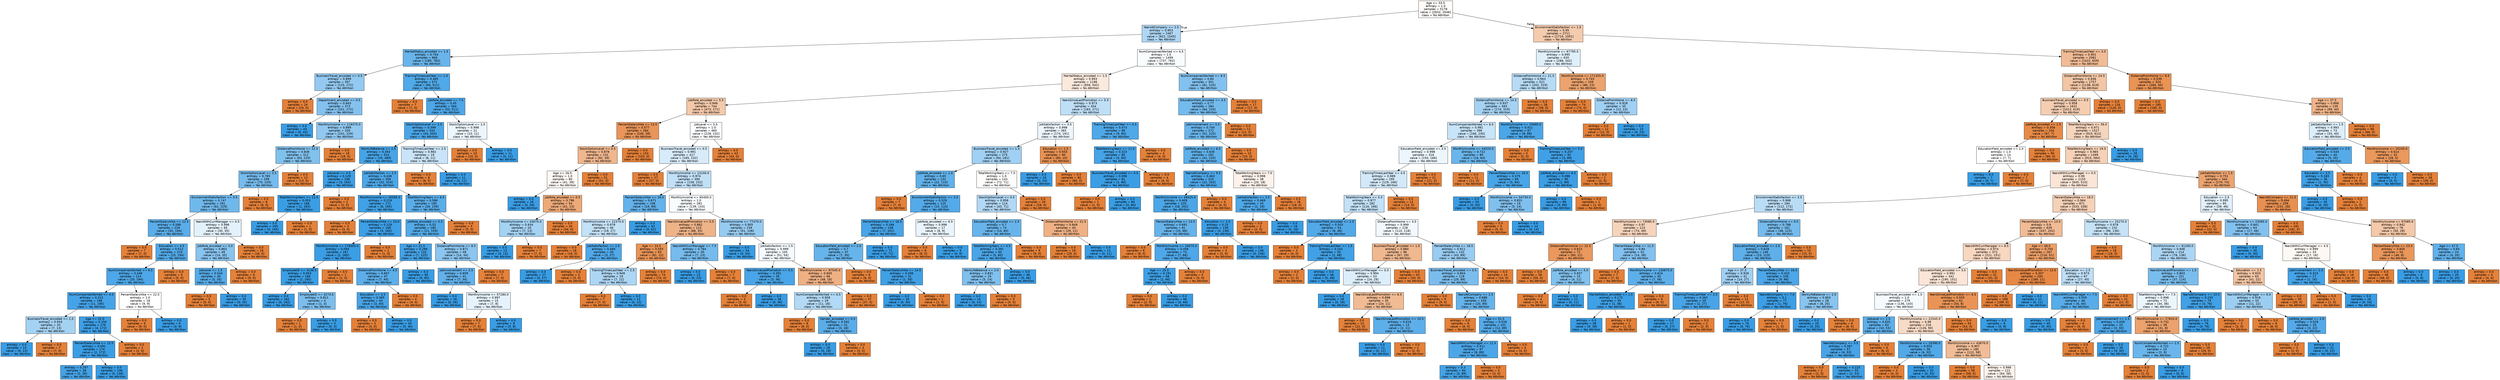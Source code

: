 digraph Tree {
node [shape=box, style="filled", color="black", fontname="helvetica"] ;
edge [fontname="helvetica"] ;
0 [label="Age <= 33.5\nentropy = 1.0\nsamples = 5178\nvalue = [2632, 2546]\nclass = No Attrition", fillcolor="#fefbf9"] ;
1 [label="YearsAtCompany <= 2.5\nentropy = 0.953\nsamples = 2467\nvalue = [922, 1545]\nclass = Yes Attrition", fillcolor="#afd7f5"] ;
0 -> 1 [labeldistance=2.5, labelangle=45, headlabel="True"] ;
2 [label="MaritalStatus_encoded <= 1.5\nentropy = 0.704\nsamples = 968\nvalue = [185, 783]\nclass = Yes Attrition", fillcolor="#68b4eb"] ;
1 -> 2 ;
3 [label="BusinessTravel_encoded <= 0.5\nentropy = 0.899\nsamples = 397\nvalue = [125, 272]\nclass = Yes Attrition", fillcolor="#94caf1"] ;
2 -> 3 ;
4 [label="entropy = 0.0\nsamples = 24\nvalue = [24, 0]\nclass = No Attrition", fillcolor="#e58139"] ;
3 -> 4 ;
5 [label="Department_encoded <= 0.5\nentropy = 0.843\nsamples = 373\nvalue = [101, 272]\nclass = Yes Attrition", fillcolor="#83c1ef"] ;
3 -> 5 ;
6 [label="entropy = 0.0\nsamples = 43\nvalue = [0, 43]\nclass = Yes Attrition", fillcolor="#399de5"] ;
5 -> 6 ;
7 [label="MonthlyIncome <= 119375.0\nentropy = 0.889\nsamples = 330\nvalue = [101, 229]\nclass = Yes Attrition", fillcolor="#90c8f0"] ;
5 -> 7 ;
8 [label="DistanceFromHome <= 22.5\nentropy = 0.836\nsamples = 312\nvalue = [83, 229]\nclass = Yes Attrition", fillcolor="#81c1ee"] ;
7 -> 8 ;
9 [label="StockOptionLevel <= 2.5\nentropy = 0.785\nsamples = 299\nvalue = [70, 229]\nclass = Yes Attrition", fillcolor="#76bbed"] ;
8 -> 9 ;
10 [label="EnvironmentSatisfaction <= 3.5\nentropy = 0.747\nsamples = 291\nvalue = [62, 229]\nclass = Yes Attrition", fillcolor="#6fb8ec"] ;
9 -> 10 ;
11 [label="PercentSalaryHike <= 12.5\nentropy = 0.588\nsamples = 226\nvalue = [32, 194]\nclass = Yes Attrition", fillcolor="#5aade9"] ;
10 -> 11 ;
12 [label="entropy = 0.0\nsamples = 7\nvalue = [7, 0]\nclass = No Attrition", fillcolor="#e58139"] ;
11 -> 12 ;
13 [label="Education <= 4.5\nentropy = 0.512\nsamples = 219\nvalue = [25, 194]\nclass = Yes Attrition", fillcolor="#53aae8"] ;
11 -> 13 ;
14 [label="NumCompaniesWorked <= 6.5\nentropy = 0.448\nsamples = 214\nvalue = [20, 194]\nclass = Yes Attrition", fillcolor="#4da7e8"] ;
13 -> 14 ;
15 [label="NumCompaniesWorked <= 0.5\nentropy = 0.312\nsamples = 196\nvalue = [11, 185]\nclass = Yes Attrition", fillcolor="#45a3e7"] ;
14 -> 15 ;
16 [label="BusinessTravel_encoded <= 1.5\nentropy = 0.934\nsamples = 20\nvalue = [7, 13]\nclass = Yes Attrition", fillcolor="#a4d2f3"] ;
15 -> 16 ;
17 [label="entropy = 0.0\nsamples = 13\nvalue = [0, 13]\nclass = Yes Attrition", fillcolor="#399de5"] ;
16 -> 17 ;
18 [label="entropy = 0.0\nsamples = 7\nvalue = [7, 0]\nclass = No Attrition", fillcolor="#e58139"] ;
16 -> 18 ;
19 [label="Age <= 32.0\nentropy = 0.156\nsamples = 176\nvalue = [4, 172]\nclass = Yes Attrition", fillcolor="#3e9fe6"] ;
15 -> 19 ;
20 [label="PercentSalaryHike <= 13.5\nentropy = 0.091\nsamples = 174\nvalue = [2, 172]\nclass = Yes Attrition", fillcolor="#3b9ee5"] ;
19 -> 20 ;
21 [label="entropy = 0.297\nsamples = 38\nvalue = [2, 36]\nclass = Yes Attrition", fillcolor="#44a2e6"] ;
20 -> 21 ;
22 [label="entropy = 0.0\nsamples = 136\nvalue = [0, 136]\nclass = Yes Attrition", fillcolor="#399de5"] ;
20 -> 22 ;
23 [label="entropy = 0.0\nsamples = 2\nvalue = [2, 0]\nclass = No Attrition", fillcolor="#e58139"] ;
19 -> 23 ;
24 [label="PercentSalaryHike <= 22.5\nentropy = 1.0\nsamples = 18\nvalue = [9, 9]\nclass = No Attrition", fillcolor="#ffffff"] ;
14 -> 24 ;
25 [label="entropy = 0.0\nsamples = 9\nvalue = [9, 0]\nclass = No Attrition", fillcolor="#e58139"] ;
24 -> 25 ;
26 [label="entropy = 0.0\nsamples = 9\nvalue = [0, 9]\nclass = Yes Attrition", fillcolor="#399de5"] ;
24 -> 26 ;
27 [label="entropy = 0.0\nsamples = 5\nvalue = [5, 0]\nclass = No Attrition", fillcolor="#e58139"] ;
13 -> 27 ;
28 [label="YearsWithCurrManager <= 0.5\nentropy = 0.996\nsamples = 65\nvalue = [30, 35]\nclass = Yes Attrition", fillcolor="#e3f1fb"] ;
10 -> 28 ;
29 [label="JobRole_encoded <= 5.0\nentropy = 0.863\nsamples = 49\nvalue = [14, 35]\nclass = Yes Attrition", fillcolor="#88c4ef"] ;
28 -> 29 ;
30 [label="JobLevel <= 1.5\nentropy = 0.544\nsamples = 40\nvalue = [5, 35]\nclass = Yes Attrition", fillcolor="#55abe9"] ;
29 -> 30 ;
31 [label="entropy = 0.0\nsamples = 5\nvalue = [5, 0]\nclass = No Attrition", fillcolor="#e58139"] ;
30 -> 31 ;
32 [label="entropy = 0.0\nsamples = 35\nvalue = [0, 35]\nclass = Yes Attrition", fillcolor="#399de5"] ;
30 -> 32 ;
33 [label="entropy = 0.0\nsamples = 9\nvalue = [9, 0]\nclass = No Attrition", fillcolor="#e58139"] ;
29 -> 33 ;
34 [label="entropy = 0.0\nsamples = 16\nvalue = [16, 0]\nclass = No Attrition", fillcolor="#e58139"] ;
28 -> 34 ;
35 [label="entropy = 0.0\nsamples = 8\nvalue = [8, 0]\nclass = No Attrition", fillcolor="#e58139"] ;
9 -> 35 ;
36 [label="entropy = 0.0\nsamples = 13\nvalue = [13, 0]\nclass = No Attrition", fillcolor="#e58139"] ;
8 -> 36 ;
37 [label="entropy = 0.0\nsamples = 18\nvalue = [18, 0]\nclass = No Attrition", fillcolor="#e58139"] ;
7 -> 37 ;
38 [label="TrainingTimesLastYear <= 1.0\nentropy = 0.485\nsamples = 571\nvalue = [60, 511]\nclass = Yes Attrition", fillcolor="#50a9e8"] ;
2 -> 38 ;
39 [label="entropy = 0.0\nsamples = 7\nvalue = [7, 0]\nclass = No Attrition", fillcolor="#e58139"] ;
38 -> 39 ;
40 [label="JobRole_encoded <= 7.5\nentropy = 0.45\nsamples = 564\nvalue = [53, 511]\nclass = Yes Attrition", fillcolor="#4ea7e8"] ;
38 -> 40 ;
41 [label="StockOptionLevel <= 2.5\nentropy = 0.399\nsamples = 543\nvalue = [43, 500]\nclass = Yes Attrition", fillcolor="#4aa5e7"] ;
40 -> 41 ;
42 [label="WorkLifeBalance <= 2.5\nentropy = 0.354\nsamples = 524\nvalue = [35, 489]\nclass = Yes Attrition", fillcolor="#47a4e7"] ;
41 -> 42 ;
43 [label="JobLevel <= 4.5\nentropy = 0.129\nsamples = 168\nvalue = [3, 165]\nclass = Yes Attrition", fillcolor="#3d9fe5"] ;
42 -> 43 ;
44 [label="TotalWorkingYears <= 11.5\nentropy = 0.053\nsamples = 166\nvalue = [1, 165]\nclass = Yes Attrition", fillcolor="#3a9ee5"] ;
43 -> 44 ;
45 [label="entropy = 0.0\nsamples = 165\nvalue = [0, 165]\nclass = Yes Attrition", fillcolor="#399de5"] ;
44 -> 45 ;
46 [label="entropy = 0.0\nsamples = 1\nvalue = [1, 0]\nclass = No Attrition", fillcolor="#e58139"] ;
44 -> 46 ;
47 [label="entropy = 0.0\nsamples = 2\nvalue = [2, 0]\nclass = No Attrition", fillcolor="#e58139"] ;
43 -> 47 ;
48 [label="JobSatisfaction <= 2.5\nentropy = 0.436\nsamples = 356\nvalue = [32, 324]\nclass = Yes Attrition", fillcolor="#4da7e8"] ;
42 -> 48 ;
49 [label="MonthlyIncome <= 26585.0\nentropy = 0.219\nsamples = 171\nvalue = [6, 165]\nclass = Yes Attrition", fillcolor="#40a1e6"] ;
48 -> 49 ;
50 [label="entropy = 0.0\nsamples = 3\nvalue = [3, 0]\nclass = No Attrition", fillcolor="#e58139"] ;
49 -> 50 ;
51 [label="PercentSalaryHike <= 23.0\nentropy = 0.129\nsamples = 168\nvalue = [3, 165]\nclass = Yes Attrition", fillcolor="#3d9fe5"] ;
49 -> 51 ;
52 [label="MonthlyIncome <= 176305.0\nentropy = 0.094\nsamples = 167\nvalue = [2, 165]\nclass = Yes Attrition", fillcolor="#3b9ee5"] ;
51 -> 52 ;
53 [label="EmployeeID <= 4136.5\nentropy = 0.053\nsamples = 166\nvalue = [1, 165]\nclass = Yes Attrition", fillcolor="#3a9ee5"] ;
52 -> 53 ;
54 [label="entropy = 0.0\nsamples = 162\nvalue = [0, 162]\nclass = Yes Attrition", fillcolor="#399de5"] ;
53 -> 54 ;
55 [label="EmployeeID <= 4274.5\nentropy = 0.811\nsamples = 4\nvalue = [1, 3]\nclass = Yes Attrition", fillcolor="#7bbeee"] ;
53 -> 55 ;
56 [label="entropy = 0.0\nsamples = 1\nvalue = [1, 0]\nclass = No Attrition", fillcolor="#e58139"] ;
55 -> 56 ;
57 [label="entropy = 0.0\nsamples = 3\nvalue = [0, 3]\nclass = Yes Attrition", fillcolor="#399de5"] ;
55 -> 57 ;
58 [label="entropy = 0.0\nsamples = 1\nvalue = [1, 0]\nclass = No Attrition", fillcolor="#e58139"] ;
52 -> 58 ;
59 [label="entropy = 0.0\nsamples = 1\nvalue = [1, 0]\nclass = No Attrition", fillcolor="#e58139"] ;
51 -> 59 ;
60 [label="TotalWorkingYears <= 6.5\nentropy = 0.586\nsamples = 185\nvalue = [26, 159]\nclass = Yes Attrition", fillcolor="#59ade9"] ;
48 -> 60 ;
61 [label="JobRole_encoded <= 5.5\nentropy = 0.52\nsamples = 180\nvalue = [21, 159]\nclass = Yes Attrition", fillcolor="#53aae8"] ;
60 -> 61 ;
62 [label="Age <= 21.5\nentropy = 0.299\nsamples = 132\nvalue = [7, 125]\nclass = Yes Attrition", fillcolor="#44a2e6"] ;
61 -> 62 ;
63 [label="DistanceFromHome <= 4.5\nentropy = 0.607\nsamples = 47\nvalue = [7, 40]\nclass = Yes Attrition", fillcolor="#5caeea"] ;
62 -> 63 ;
64 [label="Education <= 3.5\nentropy = 0.365\nsamples = 43\nvalue = [3, 40]\nclass = Yes Attrition", fillcolor="#48a4e7"] ;
63 -> 64 ;
65 [label="entropy = 0.0\nsamples = 3\nvalue = [3, 0]\nclass = No Attrition", fillcolor="#e58139"] ;
64 -> 65 ;
66 [label="entropy = 0.0\nsamples = 40\nvalue = [0, 40]\nclass = Yes Attrition", fillcolor="#399de5"] ;
64 -> 66 ;
67 [label="entropy = 0.0\nsamples = 4\nvalue = [4, 0]\nclass = No Attrition", fillcolor="#e58139"] ;
63 -> 67 ;
68 [label="entropy = 0.0\nsamples = 85\nvalue = [0, 85]\nclass = Yes Attrition", fillcolor="#399de5"] ;
62 -> 68 ;
69 [label="DistanceFromHome <= 8.5\nentropy = 0.871\nsamples = 48\nvalue = [14, 34]\nclass = Yes Attrition", fillcolor="#8bc5f0"] ;
61 -> 69 ;
70 [label="JobInvolvement <= 2.5\nentropy = 0.659\nsamples = 41\nvalue = [7, 34]\nclass = Yes Attrition", fillcolor="#62b1ea"] ;
69 -> 70 ;
71 [label="entropy = 0.0\nsamples = 26\nvalue = [0, 26]\nclass = Yes Attrition", fillcolor="#399de5"] ;
70 -> 71 ;
72 [label="MonthlyIncome <= 57280.0\nentropy = 0.997\nsamples = 15\nvalue = [7, 8]\nclass = Yes Attrition", fillcolor="#e6f3fc"] ;
70 -> 72 ;
73 [label="entropy = 0.0\nsamples = 7\nvalue = [7, 0]\nclass = No Attrition", fillcolor="#e58139"] ;
72 -> 73 ;
74 [label="entropy = 0.0\nsamples = 8\nvalue = [0, 8]\nclass = Yes Attrition", fillcolor="#399de5"] ;
72 -> 74 ;
75 [label="entropy = 0.0\nsamples = 7\nvalue = [7, 0]\nclass = No Attrition", fillcolor="#e58139"] ;
69 -> 75 ;
76 [label="entropy = 0.0\nsamples = 5\nvalue = [5, 0]\nclass = No Attrition", fillcolor="#e58139"] ;
60 -> 76 ;
77 [label="TrainingTimesLastYear <= 2.5\nentropy = 0.982\nsamples = 19\nvalue = [8, 11]\nclass = Yes Attrition", fillcolor="#c9e4f8"] ;
41 -> 77 ;
78 [label="entropy = 0.0\nsamples = 8\nvalue = [8, 0]\nclass = No Attrition", fillcolor="#e58139"] ;
77 -> 78 ;
79 [label="entropy = 0.0\nsamples = 11\nvalue = [0, 11]\nclass = Yes Attrition", fillcolor="#399de5"] ;
77 -> 79 ;
80 [label="StockOptionLevel <= 2.5\nentropy = 0.998\nsamples = 21\nvalue = [10, 11]\nclass = Yes Attrition", fillcolor="#edf6fd"] ;
40 -> 80 ;
81 [label="entropy = 0.0\nsamples = 10\nvalue = [10, 0]\nclass = No Attrition", fillcolor="#e58139"] ;
80 -> 81 ;
82 [label="entropy = 0.0\nsamples = 11\nvalue = [0, 11]\nclass = Yes Attrition", fillcolor="#399de5"] ;
80 -> 82 ;
83 [label="NumCompaniesWorked <= 4.5\nentropy = 1.0\nsamples = 1499\nvalue = [737, 762]\nclass = Yes Attrition", fillcolor="#f9fcfe"] ;
1 -> 83 ;
84 [label="MaritalStatus_encoded <= 1.5\nentropy = 0.993\nsamples = 1198\nvalue = [656, 542]\nclass = No Attrition", fillcolor="#fae9dd"] ;
83 -> 84 ;
85 [label="JobRole_encoded <= 5.5\nentropy = 0.946\nsamples = 744\nvalue = [473, 271]\nclass = No Attrition", fillcolor="#f4c9aa"] ;
84 -> 85 ;
86 [label="PercentSalaryHike <= 13.5\nentropy = 0.577\nsamples = 284\nvalue = [245, 39]\nclass = No Attrition", fillcolor="#e99559"] ;
85 -> 86 ;
87 [label="StockOptionLevel <= 0.5\nentropy = 0.878\nsamples = 131\nvalue = [92, 39]\nclass = No Attrition", fillcolor="#f0b68d"] ;
86 -> 87 ;
88 [label="Age <= 26.5\nentropy = 1.0\nsamples = 80\nvalue = [41, 39]\nclass = No Attrition", fillcolor="#fef9f5"] ;
87 -> 88 ;
89 [label="entropy = 0.0\nsamples = 26\nvalue = [0, 26]\nclass = Yes Attrition", fillcolor="#399de5"] ;
88 -> 89 ;
90 [label="JobRole_encoded <= 0.5\nentropy = 0.796\nsamples = 54\nvalue = [41, 13]\nclass = No Attrition", fillcolor="#eda978"] ;
88 -> 90 ;
91 [label="MonthlyIncome <= 43675.0\nentropy = 0.934\nsamples = 20\nvalue = [7, 13]\nclass = Yes Attrition", fillcolor="#a4d2f3"] ;
90 -> 91 ;
92 [label="entropy = 0.0\nsamples = 13\nvalue = [0, 13]\nclass = Yes Attrition", fillcolor="#399de5"] ;
91 -> 92 ;
93 [label="entropy = 0.0\nsamples = 7\nvalue = [7, 0]\nclass = No Attrition", fillcolor="#e58139"] ;
91 -> 93 ;
94 [label="entropy = 0.0\nsamples = 34\nvalue = [34, 0]\nclass = No Attrition", fillcolor="#e58139"] ;
90 -> 94 ;
95 [label="entropy = 0.0\nsamples = 51\nvalue = [51, 0]\nclass = No Attrition", fillcolor="#e58139"] ;
87 -> 95 ;
96 [label="entropy = 0.0\nsamples = 153\nvalue = [153, 0]\nclass = No Attrition", fillcolor="#e58139"] ;
86 -> 96 ;
97 [label="JobLevel <= 3.5\nentropy = 1.0\nsamples = 460\nvalue = [228, 232]\nclass = Yes Attrition", fillcolor="#fcfdff"] ;
85 -> 97 ;
98 [label="BusinessTravel_encoded <= 0.5\nentropy = 0.991\nsamples = 417\nvalue = [185, 232]\nclass = Yes Attrition", fillcolor="#d7ebfa"] ;
97 -> 98 ;
99 [label="entropy = 0.0\nsamples = 27\nvalue = [27, 0]\nclass = No Attrition", fillcolor="#e58139"] ;
98 -> 99 ;
100 [label="MonthlyIncome <= 23100.0\nentropy = 0.974\nsamples = 390\nvalue = [158, 232]\nclass = Yes Attrition", fillcolor="#c0e0f7"] ;
98 -> 100 ;
101 [label="PercentSalaryHike <= 16.5\nentropy = 0.671\nsamples = 108\nvalue = [19, 89]\nclass = Yes Attrition", fillcolor="#63b2eb"] ;
100 -> 101 ;
102 [label="MonthlyIncome <= 22375.0\nentropy = 0.978\nsamples = 46\nvalue = [19, 27]\nclass = Yes Attrition", fillcolor="#c4e2f7"] ;
101 -> 102 ;
103 [label="entropy = 0.0\nsamples = 16\nvalue = [16, 0]\nclass = No Attrition", fillcolor="#e58139"] ;
102 -> 103 ;
104 [label="JobSatisfaction <= 2.5\nentropy = 0.469\nsamples = 30\nvalue = [3, 27]\nclass = Yes Attrition", fillcolor="#4fa8e8"] ;
102 -> 104 ;
105 [label="entropy = 0.0\nsamples = 27\nvalue = [0, 27]\nclass = Yes Attrition", fillcolor="#399de5"] ;
104 -> 105 ;
106 [label="entropy = 0.0\nsamples = 3\nvalue = [3, 0]\nclass = No Attrition", fillcolor="#e58139"] ;
104 -> 106 ;
107 [label="entropy = 0.0\nsamples = 62\nvalue = [0, 62]\nclass = Yes Attrition", fillcolor="#399de5"] ;
101 -> 107 ;
108 [label="MonthlyIncome <= 65400.0\nentropy = 1.0\nsamples = 282\nvalue = [139, 143]\nclass = Yes Attrition", fillcolor="#f9fcfe"] ;
100 -> 108 ;
109 [label="YearsSinceLastPromotion <= 5.5\nentropy = 0.862\nsamples = 123\nvalue = [88, 35]\nclass = No Attrition", fillcolor="#efb388"] ;
108 -> 109 ;
110 [label="Age <= 24.5\nentropy = 0.555\nsamples = 93\nvalue = [81, 12]\nclass = No Attrition", fillcolor="#e99456"] ;
109 -> 110 ;
111 [label="TrainingTimesLastYear <= 2.5\nentropy = 0.949\nsamples = 19\nvalue = [7, 12]\nclass = Yes Attrition", fillcolor="#acd6f4"] ;
110 -> 111 ;
112 [label="entropy = 0.0\nsamples = 7\nvalue = [7, 0]\nclass = No Attrition", fillcolor="#e58139"] ;
111 -> 112 ;
113 [label="entropy = 0.0\nsamples = 12\nvalue = [0, 12]\nclass = Yes Attrition", fillcolor="#399de5"] ;
111 -> 113 ;
114 [label="entropy = 0.0\nsamples = 74\nvalue = [74, 0]\nclass = No Attrition", fillcolor="#e58139"] ;
110 -> 114 ;
115 [label="YearsWithCurrManager <= 7.5\nentropy = 0.784\nsamples = 30\nvalue = [7, 23]\nclass = Yes Attrition", fillcolor="#75bbed"] ;
109 -> 115 ;
116 [label="entropy = 0.0\nsamples = 23\nvalue = [0, 23]\nclass = Yes Attrition", fillcolor="#399de5"] ;
115 -> 116 ;
117 [label="entropy = 0.0\nsamples = 7\nvalue = [7, 0]\nclass = No Attrition", fillcolor="#e58139"] ;
115 -> 117 ;
118 [label="MonthlyIncome <= 77470.0\nentropy = 0.905\nsamples = 159\nvalue = [51, 108]\nclass = Yes Attrition", fillcolor="#96cbf1"] ;
108 -> 118 ;
119 [label="entropy = 0.0\nsamples = 54\nvalue = [0, 54]\nclass = Yes Attrition", fillcolor="#399de5"] ;
118 -> 119 ;
120 [label="JobSatisfaction <= 1.5\nentropy = 0.999\nsamples = 105\nvalue = [51, 54]\nclass = Yes Attrition", fillcolor="#f4fafe"] ;
118 -> 120 ;
121 [label="YearsSinceLastPromotion <= 0.5\nentropy = 0.391\nsamples = 39\nvalue = [3, 36]\nclass = Yes Attrition", fillcolor="#49a5e7"] ;
120 -> 121 ;
122 [label="entropy = 0.0\nsamples = 3\nvalue = [3, 0]\nclass = No Attrition", fillcolor="#e58139"] ;
121 -> 122 ;
123 [label="entropy = 0.0\nsamples = 36\nvalue = [0, 36]\nclass = Yes Attrition", fillcolor="#399de5"] ;
121 -> 123 ;
124 [label="MonthlyIncome <= 97545.0\nentropy = 0.845\nsamples = 66\nvalue = [48, 18]\nclass = No Attrition", fillcolor="#efb083"] ;
120 -> 124 ;
125 [label="NumCompaniesWorked <= 0.5\nentropy = 0.958\nsamples = 29\nvalue = [11, 18]\nclass = Yes Attrition", fillcolor="#b2d9f5"] ;
124 -> 125 ;
126 [label="entropy = 0.0\nsamples = 8\nvalue = [8, 0]\nclass = No Attrition", fillcolor="#e58139"] ;
125 -> 126 ;
127 [label="Gender_encoded <= 0.5\nentropy = 0.592\nsamples = 21\nvalue = [3, 18]\nclass = Yes Attrition", fillcolor="#5aade9"] ;
125 -> 127 ;
128 [label="entropy = 0.0\nsamples = 18\nvalue = [0, 18]\nclass = Yes Attrition", fillcolor="#399de5"] ;
127 -> 128 ;
129 [label="entropy = 0.0\nsamples = 3\nvalue = [3, 0]\nclass = No Attrition", fillcolor="#e58139"] ;
127 -> 129 ;
130 [label="entropy = 0.0\nsamples = 37\nvalue = [37, 0]\nclass = No Attrition", fillcolor="#e58139"] ;
124 -> 130 ;
131 [label="entropy = 0.0\nsamples = 43\nvalue = [43, 0]\nclass = No Attrition", fillcolor="#e58139"] ;
97 -> 131 ;
132 [label="YearsSinceLastPromotion <= 5.5\nentropy = 0.973\nsamples = 454\nvalue = [183, 271]\nclass = Yes Attrition", fillcolor="#bfdff7"] ;
84 -> 132 ;
133 [label="JobSatisfaction <= 3.5\nentropy = 0.998\nsamples = 365\nvalue = [174, 191]\nclass = Yes Attrition", fillcolor="#edf6fd"] ;
132 -> 133 ;
134 [label="BusinessTravel_encoded <= 1.5\nentropy = 0.927\nsamples = 275\nvalue = [94, 181]\nclass = Yes Attrition", fillcolor="#a0d0f3"] ;
133 -> 134 ;
135 [label="JobRole_encoded <= 1.0\nentropy = 0.65\nsamples = 132\nvalue = [22, 110]\nclass = Yes Attrition", fillcolor="#61b1ea"] ;
134 -> 135 ;
136 [label="entropy = 0.0\nsamples = 7\nvalue = [7, 0]\nclass = No Attrition", fillcolor="#e58139"] ;
135 -> 136 ;
137 [label="EnvironmentSatisfaction <= 3.5\nentropy = 0.529\nsamples = 125\nvalue = [15, 110]\nclass = Yes Attrition", fillcolor="#54aae9"] ;
135 -> 137 ;
138 [label="PercentSalaryHike <= 16.5\nentropy = 0.346\nsamples = 108\nvalue = [7, 101]\nclass = Yes Attrition", fillcolor="#47a4e7"] ;
137 -> 138 ;
139 [label="EducationField_encoded <= 2.0\nentropy = 0.7\nsamples = 37\nvalue = [7, 30]\nclass = Yes Attrition", fillcolor="#67b4eb"] ;
138 -> 139 ;
140 [label="entropy = 0.0\nsamples = 6\nvalue = [6, 0]\nclass = No Attrition", fillcolor="#e58139"] ;
139 -> 140 ;
141 [label="PercentSalaryHike <= 14.5\nentropy = 0.206\nsamples = 31\nvalue = [1, 30]\nclass = Yes Attrition", fillcolor="#40a0e6"] ;
139 -> 141 ;
142 [label="entropy = 0.0\nsamples = 30\nvalue = [0, 30]\nclass = Yes Attrition", fillcolor="#399de5"] ;
141 -> 142 ;
143 [label="entropy = 0.0\nsamples = 1\nvalue = [1, 0]\nclass = No Attrition", fillcolor="#e58139"] ;
141 -> 143 ;
144 [label="entropy = 0.0\nsamples = 71\nvalue = [0, 71]\nclass = Yes Attrition", fillcolor="#399de5"] ;
138 -> 144 ;
145 [label="JobRole_encoded <= 6.5\nentropy = 0.998\nsamples = 17\nvalue = [8, 9]\nclass = Yes Attrition", fillcolor="#e9f4fc"] ;
137 -> 145 ;
146 [label="entropy = 0.0\nsamples = 8\nvalue = [8, 0]\nclass = No Attrition", fillcolor="#e58139"] ;
145 -> 146 ;
147 [label="entropy = 0.0\nsamples = 9\nvalue = [0, 9]\nclass = Yes Attrition", fillcolor="#399de5"] ;
145 -> 147 ;
148 [label="TotalWorkingYears <= 7.5\nentropy = 1.0\nsamples = 143\nvalue = [72, 71]\nclass = No Attrition", fillcolor="#fffdfc"] ;
134 -> 148 ;
149 [label="StockOptionLevel <= 0.5\nentropy = 0.956\nsamples = 114\nvalue = [43, 71]\nclass = Yes Attrition", fillcolor="#b1d8f5"] ;
148 -> 149 ;
150 [label="EducationField_encoded <= 2.5\nentropy = 0.7\nsamples = 74\nvalue = [14, 60]\nclass = Yes Attrition", fillcolor="#67b4eb"] ;
149 -> 150 ;
151 [label="TotalWorkingYears <= 4.5\nentropy = 0.391\nsamples = 65\nvalue = [5, 60]\nclass = Yes Attrition", fillcolor="#49a5e7"] ;
150 -> 151 ;
152 [label="WorkLifeBalance <= 2.0\nentropy = 0.831\nsamples = 19\nvalue = [5, 14]\nclass = Yes Attrition", fillcolor="#80c0ee"] ;
151 -> 152 ;
153 [label="entropy = 0.0\nsamples = 14\nvalue = [0, 14]\nclass = Yes Attrition", fillcolor="#399de5"] ;
152 -> 153 ;
154 [label="entropy = 0.0\nsamples = 5\nvalue = [5, 0]\nclass = No Attrition", fillcolor="#e58139"] ;
152 -> 154 ;
155 [label="entropy = 0.0\nsamples = 46\nvalue = [0, 46]\nclass = Yes Attrition", fillcolor="#399de5"] ;
151 -> 155 ;
156 [label="entropy = 0.0\nsamples = 9\nvalue = [9, 0]\nclass = No Attrition", fillcolor="#e58139"] ;
150 -> 156 ;
157 [label="DistanceFromHome <= 21.5\nentropy = 0.849\nsamples = 40\nvalue = [29, 11]\nclass = No Attrition", fillcolor="#efb184"] ;
149 -> 157 ;
158 [label="entropy = 0.0\nsamples = 29\nvalue = [29, 0]\nclass = No Attrition", fillcolor="#e58139"] ;
157 -> 158 ;
159 [label="entropy = 0.0\nsamples = 11\nvalue = [0, 11]\nclass = Yes Attrition", fillcolor="#399de5"] ;
157 -> 159 ;
160 [label="entropy = 0.0\nsamples = 29\nvalue = [29, 0]\nclass = No Attrition", fillcolor="#e58139"] ;
148 -> 160 ;
161 [label="Education <= 1.5\nentropy = 0.503\nsamples = 90\nvalue = [80, 10]\nclass = No Attrition", fillcolor="#e89152"] ;
133 -> 161 ;
162 [label="entropy = 0.0\nsamples = 10\nvalue = [0, 10]\nclass = Yes Attrition", fillcolor="#399de5"] ;
161 -> 162 ;
163 [label="entropy = 0.0\nsamples = 80\nvalue = [80, 0]\nclass = No Attrition", fillcolor="#e58139"] ;
161 -> 163 ;
164 [label="TrainingTimesLastYear <= 5.5\nentropy = 0.473\nsamples = 89\nvalue = [9, 80]\nclass = Yes Attrition", fillcolor="#4fa8e8"] ;
132 -> 164 ;
165 [label="TotalWorkingYears <= 11.0\nentropy = 0.323\nsamples = 85\nvalue = [5, 80]\nclass = Yes Attrition", fillcolor="#45a3e7"] ;
164 -> 165 ;
166 [label="BusinessTravel_encoded <= 0.5\nentropy = 0.096\nsamples = 81\nvalue = [1, 80]\nclass = Yes Attrition", fillcolor="#3b9ee5"] ;
165 -> 166 ;
167 [label="entropy = 0.0\nsamples = 1\nvalue = [1, 0]\nclass = No Attrition", fillcolor="#e58139"] ;
166 -> 167 ;
168 [label="entropy = 0.0\nsamples = 80\nvalue = [0, 80]\nclass = Yes Attrition", fillcolor="#399de5"] ;
166 -> 168 ;
169 [label="entropy = 0.0\nsamples = 4\nvalue = [4, 0]\nclass = No Attrition", fillcolor="#e58139"] ;
165 -> 169 ;
170 [label="entropy = 0.0\nsamples = 4\nvalue = [4, 0]\nclass = No Attrition", fillcolor="#e58139"] ;
164 -> 170 ;
171 [label="NumCompaniesWorked <= 8.5\nentropy = 0.84\nsamples = 301\nvalue = [81, 220]\nclass = Yes Attrition", fillcolor="#82c1ef"] ;
83 -> 171 ;
172 [label="EducationField_encoded <= 3.5\nentropy = 0.77\nsamples = 284\nvalue = [64, 220]\nclass = Yes Attrition", fillcolor="#73baed"] ;
171 -> 172 ;
173 [label="JobInvolvement <= 3.5\nentropy = 0.704\nsamples = 272\nvalue = [52, 220]\nclass = Yes Attrition", fillcolor="#68b4eb"] ;
172 -> 173 ;
174 [label="JobRole_encoded <= 6.5\nentropy = 0.635\nsamples = 262\nvalue = [42, 220]\nclass = Yes Attrition", fillcolor="#5fb0ea"] ;
173 -> 174 ;
175 [label="YearsAtCompany <= 9.5\nentropy = 0.463\nsamples = 224\nvalue = [22, 202]\nclass = Yes Attrition", fillcolor="#4fa8e8"] ;
174 -> 175 ;
176 [label="MonthlyIncome <= 39425.0\nentropy = 0.409\nsamples = 220\nvalue = [18, 202]\nclass = Yes Attrition", fillcolor="#4ba6e7"] ;
175 -> 176 ;
177 [label="PercentSalaryHike <= 13.5\nentropy = 0.691\nsamples = 81\nvalue = [15, 66]\nclass = Yes Attrition", fillcolor="#66b3eb"] ;
176 -> 177 ;
178 [label="entropy = 0.0\nsamples = 8\nvalue = [8, 0]\nclass = No Attrition", fillcolor="#e58139"] ;
177 -> 178 ;
179 [label="MonthlyIncome <= 34575.0\nentropy = 0.456\nsamples = 73\nvalue = [7, 66]\nclass = Yes Attrition", fillcolor="#4ea7e8"] ;
177 -> 179 ;
180 [label="Age <= 25.0\nentropy = 0.191\nsamples = 68\nvalue = [2, 66]\nclass = Yes Attrition", fillcolor="#3fa0e6"] ;
179 -> 180 ;
181 [label="entropy = 0.0\nsamples = 2\nvalue = [2, 0]\nclass = No Attrition", fillcolor="#e58139"] ;
180 -> 181 ;
182 [label="entropy = 0.0\nsamples = 66\nvalue = [0, 66]\nclass = Yes Attrition", fillcolor="#399de5"] ;
180 -> 182 ;
183 [label="entropy = 0.0\nsamples = 5\nvalue = [5, 0]\nclass = No Attrition", fillcolor="#e58139"] ;
179 -> 183 ;
184 [label="Education <= 2.0\nentropy = 0.15\nsamples = 139\nvalue = [3, 136]\nclass = Yes Attrition", fillcolor="#3d9fe6"] ;
176 -> 184 ;
185 [label="entropy = 0.0\nsamples = 3\nvalue = [3, 0]\nclass = No Attrition", fillcolor="#e58139"] ;
184 -> 185 ;
186 [label="entropy = 0.0\nsamples = 136\nvalue = [0, 136]\nclass = Yes Attrition", fillcolor="#399de5"] ;
184 -> 186 ;
187 [label="entropy = 0.0\nsamples = 4\nvalue = [4, 0]\nclass = No Attrition", fillcolor="#e58139"] ;
175 -> 187 ;
188 [label="TotalWorkingYears <= 7.0\nentropy = 0.998\nsamples = 38\nvalue = [20, 18]\nclass = No Attrition", fillcolor="#fcf2eb"] ;
174 -> 188 ;
189 [label="JobSatisfaction <= 3.5\nentropy = 0.469\nsamples = 20\nvalue = [2, 18]\nclass = Yes Attrition", fillcolor="#4fa8e8"] ;
188 -> 189 ;
190 [label="entropy = 0.0\nsamples = 2\nvalue = [2, 0]\nclass = No Attrition", fillcolor="#e58139"] ;
189 -> 190 ;
191 [label="entropy = 0.0\nsamples = 18\nvalue = [0, 18]\nclass = Yes Attrition", fillcolor="#399de5"] ;
189 -> 191 ;
192 [label="entropy = 0.0\nsamples = 18\nvalue = [18, 0]\nclass = No Attrition", fillcolor="#e58139"] ;
188 -> 192 ;
193 [label="entropy = 0.0\nsamples = 10\nvalue = [10, 0]\nclass = No Attrition", fillcolor="#e58139"] ;
173 -> 193 ;
194 [label="entropy = 0.0\nsamples = 12\nvalue = [12, 0]\nclass = No Attrition", fillcolor="#e58139"] ;
172 -> 194 ;
195 [label="entropy = 0.0\nsamples = 17\nvalue = [17, 0]\nclass = No Attrition", fillcolor="#e58139"] ;
171 -> 195 ;
196 [label="EnvironmentSatisfaction <= 1.5\nentropy = 0.95\nsamples = 2711\nvalue = [1710, 1001]\nclass = No Attrition", fillcolor="#f4cbad"] ;
0 -> 196 [labeldistance=2.5, labelangle=-45, headlabel="False"] ;
197 [label="MonthlyIncome <= 67795.0\nentropy = 0.995\nsamples = 630\nvalue = [288, 342]\nclass = Yes Attrition", fillcolor="#e0f0fb"] ;
196 -> 197 ;
198 [label="DistanceFromHome <= 21.5\nentropy = 0.963\nsamples = 521\nvalue = [202, 319]\nclass = Yes Attrition", fillcolor="#b6dbf5"] ;
197 -> 198 ;
199 [label="DistanceFromHome <= 14.5\nentropy = 0.937\nsamples = 493\nvalue = [174, 319]\nclass = Yes Attrition", fillcolor="#a5d2f3"] ;
198 -> 199 ;
200 [label="NumCompaniesWorked <= 6.5\nentropy = 0.981\nsamples = 396\nvalue = [166, 230]\nclass = Yes Attrition", fillcolor="#c8e4f8"] ;
199 -> 200 ;
201 [label="EducationField_encoded <= 3.5\nentropy = 0.998\nsamples = 316\nvalue = [150, 166]\nclass = Yes Attrition", fillcolor="#ecf6fc"] ;
200 -> 201 ;
202 [label="TrainingTimesLastYear <= 4.5\nentropy = 0.989\nsamples = 295\nvalue = [129, 166]\nclass = Yes Attrition", fillcolor="#d3e9f9"] ;
201 -> 202 ;
203 [label="TotalWorkingYears <= 5.5\nentropy = 0.977\nsamples = 282\nvalue = [116, 166]\nclass = Yes Attrition", fillcolor="#c3e1f7"] ;
202 -> 203 ;
204 [label="EducationField_encoded <= 2.5\nentropy = 0.503\nsamples = 54\nvalue = [6, 48]\nclass = Yes Attrition", fillcolor="#52a9e8"] ;
203 -> 204 ;
205 [label="entropy = 0.0\nsamples = 4\nvalue = [4, 0]\nclass = No Attrition", fillcolor="#e58139"] ;
204 -> 205 ;
206 [label="TrainingTimesLastYear <= 1.5\nentropy = 0.242\nsamples = 50\nvalue = [2, 48]\nclass = Yes Attrition", fillcolor="#41a1e6"] ;
204 -> 206 ;
207 [label="entropy = 0.0\nsamples = 2\nvalue = [2, 0]\nclass = No Attrition", fillcolor="#e58139"] ;
206 -> 207 ;
208 [label="entropy = 0.0\nsamples = 48\nvalue = [0, 48]\nclass = Yes Attrition", fillcolor="#399de5"] ;
206 -> 208 ;
209 [label="DistanceFromHome <= 3.5\nentropy = 0.999\nsamples = 228\nvalue = [110, 118]\nclass = Yes Attrition", fillcolor="#f2f8fd"] ;
203 -> 209 ;
210 [label="BusinessTravel_encoded <= 1.5\nentropy = 0.884\nsamples = 96\nvalue = [67, 29]\nclass = No Attrition", fillcolor="#f0b88f"] ;
209 -> 210 ;
211 [label="YearsWithCurrManager <= 0.5\nentropy = 0.994\nsamples = 53\nvalue = [24, 29]\nclass = Yes Attrition", fillcolor="#ddeefb"] ;
210 -> 211 ;
212 [label="entropy = 0.0\nsamples = 18\nvalue = [0, 18]\nclass = Yes Attrition", fillcolor="#399de5"] ;
211 -> 212 ;
213 [label="YearsSinceLastPromotion <= 6.5\nentropy = 0.898\nsamples = 35\nvalue = [24, 11]\nclass = No Attrition", fillcolor="#f1bb94"] ;
211 -> 213 ;
214 [label="entropy = 0.0\nsamples = 22\nvalue = [22, 0]\nclass = No Attrition", fillcolor="#e58139"] ;
213 -> 214 ;
215 [label="YearsSinceLastPromotion <= 10.5\nentropy = 0.619\nsamples = 13\nvalue = [2, 11]\nclass = Yes Attrition", fillcolor="#5dafea"] ;
213 -> 215 ;
216 [label="entropy = 0.0\nsamples = 11\nvalue = [0, 11]\nclass = Yes Attrition", fillcolor="#399de5"] ;
215 -> 216 ;
217 [label="entropy = 0.0\nsamples = 2\nvalue = [2, 0]\nclass = No Attrition", fillcolor="#e58139"] ;
215 -> 217 ;
218 [label="entropy = 0.0\nsamples = 43\nvalue = [43, 0]\nclass = No Attrition", fillcolor="#e58139"] ;
210 -> 218 ;
219 [label="PercentSalaryHike <= 18.5\nentropy = 0.911\nsamples = 132\nvalue = [43, 89]\nclass = Yes Attrition", fillcolor="#99ccf2"] ;
209 -> 219 ;
220 [label="BusinessTravel_encoded <= 0.5\nentropy = 0.804\nsamples = 118\nvalue = [29, 89]\nclass = Yes Attrition", fillcolor="#7abded"] ;
219 -> 220 ;
221 [label="entropy = 0.0\nsamples = 9\nvalue = [9, 0]\nclass = No Attrition", fillcolor="#e58139"] ;
220 -> 221 ;
222 [label="YearsAtCompany <= 2.5\nentropy = 0.688\nsamples = 109\nvalue = [20, 89]\nclass = Yes Attrition", fillcolor="#65b3eb"] ;
220 -> 222 ;
223 [label="entropy = 0.0\nsamples = 8\nvalue = [8, 0]\nclass = No Attrition", fillcolor="#e58139"] ;
222 -> 223 ;
224 [label="Age <= 52.5\nentropy = 0.526\nsamples = 101\nvalue = [12, 89]\nclass = Yes Attrition", fillcolor="#54aae9"] ;
222 -> 224 ;
225 [label="YearsWithCurrManager <= 11.5\nentropy = 0.411\nsamples = 97\nvalue = [8, 89]\nclass = Yes Attrition", fillcolor="#4ba6e7"] ;
224 -> 225 ;
226 [label="entropy = 0.3\nsamples = 94\nvalue = [5, 89]\nclass = Yes Attrition", fillcolor="#44a3e6"] ;
225 -> 226 ;
227 [label="entropy = 0.0\nsamples = 3\nvalue = [3, 0]\nclass = No Attrition", fillcolor="#e58139"] ;
225 -> 227 ;
228 [label="entropy = 0.0\nsamples = 4\nvalue = [4, 0]\nclass = No Attrition", fillcolor="#e58139"] ;
224 -> 228 ;
229 [label="entropy = 0.0\nsamples = 14\nvalue = [14, 0]\nclass = No Attrition", fillcolor="#e58139"] ;
219 -> 229 ;
230 [label="entropy = 0.0\nsamples = 13\nvalue = [13, 0]\nclass = No Attrition", fillcolor="#e58139"] ;
202 -> 230 ;
231 [label="entropy = 0.0\nsamples = 21\nvalue = [21, 0]\nclass = No Attrition", fillcolor="#e58139"] ;
201 -> 231 ;
232 [label="MonthlyIncome <= 44520.0\nentropy = 0.722\nsamples = 80\nvalue = [16, 64]\nclass = Yes Attrition", fillcolor="#6ab6ec"] ;
200 -> 232 ;
233 [label="entropy = 0.0\nsamples = 11\nvalue = [11, 0]\nclass = No Attrition", fillcolor="#e58139"] ;
232 -> 233 ;
234 [label="PercentSalaryHike <= 16.5\nentropy = 0.375\nsamples = 69\nvalue = [5, 64]\nclass = Yes Attrition", fillcolor="#48a5e7"] ;
232 -> 234 ;
235 [label="entropy = 0.0\nsamples = 50\nvalue = [0, 50]\nclass = Yes Attrition", fillcolor="#399de5"] ;
234 -> 235 ;
236 [label="MonthlyIncome <= 54730.0\nentropy = 0.831\nsamples = 19\nvalue = [5, 14]\nclass = Yes Attrition", fillcolor="#80c0ee"] ;
234 -> 236 ;
237 [label="entropy = 0.0\nsamples = 5\nvalue = [5, 0]\nclass = No Attrition", fillcolor="#e58139"] ;
236 -> 237 ;
238 [label="entropy = 0.0\nsamples = 14\nvalue = [0, 14]\nclass = Yes Attrition", fillcolor="#399de5"] ;
236 -> 238 ;
239 [label="MonthlyIncome <= 25695.0\nentropy = 0.411\nsamples = 97\nvalue = [8, 89]\nclass = Yes Attrition", fillcolor="#4ba6e7"] ;
199 -> 239 ;
240 [label="entropy = 0.0\nsamples = 5\nvalue = [5, 0]\nclass = No Attrition", fillcolor="#e58139"] ;
239 -> 240 ;
241 [label="TrainingTimesLastYear <= 5.5\nentropy = 0.207\nsamples = 92\nvalue = [3, 89]\nclass = Yes Attrition", fillcolor="#40a0e6"] ;
239 -> 241 ;
242 [label="JobRole_encoded <= 6.5\nentropy = 0.088\nsamples = 90\nvalue = [1, 89]\nclass = Yes Attrition", fillcolor="#3b9ee5"] ;
241 -> 242 ;
243 [label="entropy = 0.0\nsamples = 89\nvalue = [0, 89]\nclass = Yes Attrition", fillcolor="#399de5"] ;
242 -> 243 ;
244 [label="entropy = 0.0\nsamples = 1\nvalue = [1, 0]\nclass = No Attrition", fillcolor="#e58139"] ;
242 -> 244 ;
245 [label="entropy = 0.0\nsamples = 2\nvalue = [2, 0]\nclass = No Attrition", fillcolor="#e58139"] ;
241 -> 245 ;
246 [label="entropy = 0.0\nsamples = 28\nvalue = [28, 0]\nclass = No Attrition", fillcolor="#e58139"] ;
198 -> 246 ;
247 [label="MonthlyIncome <= 171355.0\nentropy = 0.743\nsamples = 109\nvalue = [86, 23]\nclass = No Attrition", fillcolor="#eca36e"] ;
197 -> 247 ;
248 [label="entropy = 0.0\nsamples = 74\nvalue = [74, 0]\nclass = No Attrition", fillcolor="#e58139"] ;
247 -> 248 ;
249 [label="DistanceFromHome <= 8.5\nentropy = 0.928\nsamples = 35\nvalue = [12, 23]\nclass = Yes Attrition", fillcolor="#a0d0f3"] ;
247 -> 249 ;
250 [label="entropy = 0.0\nsamples = 12\nvalue = [12, 0]\nclass = No Attrition", fillcolor="#e58139"] ;
249 -> 250 ;
251 [label="entropy = 0.0\nsamples = 23\nvalue = [0, 23]\nclass = Yes Attrition", fillcolor="#399de5"] ;
249 -> 251 ;
252 [label="TrainingTimesLastYear <= 3.5\nentropy = 0.901\nsamples = 2081\nvalue = [1422, 659]\nclass = No Attrition", fillcolor="#f1bb95"] ;
196 -> 252 ;
253 [label="DistanceFromHome <= 24.5\nentropy = 0.936\nsamples = 1757\nvalue = [1138, 619]\nclass = No Attrition", fillcolor="#f3c6a5"] ;
252 -> 253 ;
254 [label="BusinessTravel_encoded <= 0.5\nentropy = 0.958\nsamples = 1631\nvalue = [1012, 619]\nclass = No Attrition", fillcolor="#f5ceb2"] ;
253 -> 254 ;
255 [label="JobRole_encoded <= 1.5\nentropy = 0.356\nsamples = 104\nvalue = [97, 7]\nclass = No Attrition", fillcolor="#e78a47"] ;
254 -> 255 ;
256 [label="EducationField_encoded <= 2.0\nentropy = 1.0\nsamples = 14\nvalue = [7, 7]\nclass = No Attrition", fillcolor="#ffffff"] ;
255 -> 256 ;
257 [label="entropy = 0.0\nsamples = 7\nvalue = [0, 7]\nclass = Yes Attrition", fillcolor="#399de5"] ;
256 -> 257 ;
258 [label="entropy = 0.0\nsamples = 7\nvalue = [7, 0]\nclass = No Attrition", fillcolor="#e58139"] ;
256 -> 258 ;
259 [label="entropy = 0.0\nsamples = 90\nvalue = [90, 0]\nclass = No Attrition", fillcolor="#e58139"] ;
255 -> 259 ;
260 [label="TotalWorkingYears <= 39.0\nentropy = 0.971\nsamples = 1527\nvalue = [915, 612]\nclass = No Attrition", fillcolor="#f6d5bd"] ;
254 -> 260 ;
261 [label="TotalWorkingYears <= 19.5\nentropy = 0.965\nsamples = 1499\nvalue = [915, 584]\nclass = No Attrition", fillcolor="#f6d1b7"] ;
260 -> 261 ;
262 [label="YearsWithCurrManager <= 0.5\nentropy = 0.99\nsamples = 1155\nvalue = [645, 510]\nclass = No Attrition", fillcolor="#fae5d6"] ;
261 -> 262 ;
263 [label="EnvironmentSatisfaction <= 3.5\nentropy = 0.968\nsamples = 284\nvalue = [112, 172]\nclass = Yes Attrition", fillcolor="#baddf6"] ;
262 -> 263 ;
264 [label="MonthlyIncome <= 73085.0\nentropy = 0.97\nsamples = 123\nvalue = [74, 49]\nclass = No Attrition", fillcolor="#f6d4bc"] ;
263 -> 264 ;
265 [label="DistanceFromHome <= 22.5\nentropy = 0.622\nsamples = 71\nvalue = [60, 11]\nclass = No Attrition", fillcolor="#ea985d"] ;
264 -> 265 ;
266 [label="entropy = 0.0\nsamples = 56\nvalue = [56, 0]\nclass = No Attrition", fillcolor="#e58139"] ;
265 -> 266 ;
267 [label="JobRole_encoded <= 5.0\nentropy = 0.837\nsamples = 15\nvalue = [4, 11]\nclass = Yes Attrition", fillcolor="#81c1ee"] ;
265 -> 267 ;
268 [label="entropy = 0.0\nsamples = 4\nvalue = [4, 0]\nclass = No Attrition", fillcolor="#e58139"] ;
267 -> 268 ;
269 [label="entropy = 0.0\nsamples = 11\nvalue = [0, 11]\nclass = Yes Attrition", fillcolor="#399de5"] ;
267 -> 269 ;
270 [label="PercentSalaryHike <= 11.5\nentropy = 0.84\nsamples = 52\nvalue = [14, 38]\nclass = Yes Attrition", fillcolor="#82c1ef"] ;
264 -> 270 ;
271 [label="entropy = 0.0\nsamples = 7\nvalue = [7, 0]\nclass = No Attrition", fillcolor="#e58139"] ;
270 -> 271 ;
272 [label="MonthlyIncome <= 130875.0\nentropy = 0.624\nsamples = 45\nvalue = [7, 38]\nclass = Yes Attrition", fillcolor="#5dafea"] ;
270 -> 272 ;
273 [label="MaritalStatus_encoded <= 1.5\nentropy = 0.172\nsamples = 39\nvalue = [1, 38]\nclass = Yes Attrition", fillcolor="#3ea0e6"] ;
272 -> 273 ;
274 [label="entropy = 0.0\nsamples = 38\nvalue = [0, 38]\nclass = Yes Attrition", fillcolor="#399de5"] ;
273 -> 274 ;
275 [label="entropy = 0.0\nsamples = 1\nvalue = [1, 0]\nclass = No Attrition", fillcolor="#e58139"] ;
273 -> 275 ;
276 [label="entropy = 0.0\nsamples = 6\nvalue = [6, 0]\nclass = No Attrition", fillcolor="#e58139"] ;
272 -> 276 ;
277 [label="DistanceFromHome <= 9.5\nentropy = 0.788\nsamples = 161\nvalue = [38, 123]\nclass = Yes Attrition", fillcolor="#76bbed"] ;
263 -> 277 ;
278 [label="EducationField_encoded <= 2.5\nentropy = 0.628\nsamples = 146\nvalue = [23, 123]\nclass = Yes Attrition", fillcolor="#5eafea"] ;
277 -> 278 ;
279 [label="Age <= 37.5\nentropy = 0.926\nsamples = 41\nvalue = [14, 27]\nclass = Yes Attrition", fillcolor="#a0d0f2"] ;
278 -> 279 ;
280 [label="TrainingTimesLastYear <= 2.5\nentropy = 0.362\nsamples = 29\nvalue = [2, 27]\nclass = Yes Attrition", fillcolor="#48a4e7"] ;
279 -> 280 ;
281 [label="entropy = 0.0\nsamples = 27\nvalue = [0, 27]\nclass = Yes Attrition", fillcolor="#399de5"] ;
280 -> 281 ;
282 [label="entropy = 0.0\nsamples = 2\nvalue = [2, 0]\nclass = No Attrition", fillcolor="#e58139"] ;
280 -> 282 ;
283 [label="entropy = 0.0\nsamples = 12\nvalue = [12, 0]\nclass = No Attrition", fillcolor="#e58139"] ;
279 -> 283 ;
284 [label="PercentSalaryHike <= 16.0\nentropy = 0.422\nsamples = 105\nvalue = [9, 96]\nclass = Yes Attrition", fillcolor="#4ca6e7"] ;
278 -> 284 ;
285 [label="YearsAtCompany <= 7.0\nentropy = 0.1\nsamples = 77\nvalue = [1, 76]\nclass = Yes Attrition", fillcolor="#3c9ee5"] ;
284 -> 285 ;
286 [label="entropy = 0.0\nsamples = 76\nvalue = [0, 76]\nclass = Yes Attrition", fillcolor="#399de5"] ;
285 -> 286 ;
287 [label="entropy = 0.0\nsamples = 1\nvalue = [1, 0]\nclass = No Attrition", fillcolor="#e58139"] ;
285 -> 287 ;
288 [label="WorkLifeBalance <= 2.5\nentropy = 0.863\nsamples = 28\nvalue = [8, 20]\nclass = Yes Attrition", fillcolor="#88c4ef"] ;
284 -> 288 ;
289 [label="entropy = 0.0\nsamples = 20\nvalue = [0, 20]\nclass = Yes Attrition", fillcolor="#399de5"] ;
288 -> 289 ;
290 [label="entropy = 0.0\nsamples = 8\nvalue = [8, 0]\nclass = No Attrition", fillcolor="#e58139"] ;
288 -> 290 ;
291 [label="entropy = 0.0\nsamples = 15\nvalue = [15, 0]\nclass = No Attrition", fillcolor="#e58139"] ;
277 -> 291 ;
292 [label="PercentSalaryHike <= 18.5\nentropy = 0.964\nsamples = 871\nvalue = [533, 338]\nclass = No Attrition", fillcolor="#f5d1b7"] ;
262 -> 292 ;
293 [label="PercentSalaryHike <= 13.5\nentropy = 0.9\nsamples = 639\nvalue = [437, 202]\nclass = No Attrition", fillcolor="#f1bb95"] ;
292 -> 293 ;
294 [label="YearsWithCurrManager <= 8.5\nentropy = 0.974\nsamples = 372\nvalue = [221, 151]\nclass = No Attrition", fillcolor="#f7d7c0"] ;
293 -> 294 ;
295 [label="EducationField_encoded <= 3.5\nentropy = 0.991\nsamples = 341\nvalue = [190, 151]\nclass = No Attrition", fillcolor="#fae5d6"] ;
294 -> 295 ;
296 [label="BusinessTravel_encoded <= 1.5\nentropy = 1.0\nsamples = 279\nvalue = [136, 143]\nclass = Yes Attrition", fillcolor="#f5fafe"] ;
295 -> 296 ;
297 [label="JobLevel <= 1.5\nentropy = 0.631\nsamples = 63\nvalue = [10, 53]\nclass = Yes Attrition", fillcolor="#5eafea"] ;
296 -> 297 ;
298 [label="YearsAtCompany <= 3.5\nentropy = 0.367\nsamples = 57\nvalue = [4, 53]\nclass = Yes Attrition", fillcolor="#48a4e7"] ;
297 -> 298 ;
299 [label="entropy = 0.0\nsamples = 2\nvalue = [2, 0]\nclass = No Attrition", fillcolor="#e58139"] ;
298 -> 299 ;
300 [label="entropy = 0.225\nsamples = 55\nvalue = [2, 53]\nclass = Yes Attrition", fillcolor="#40a1e6"] ;
298 -> 300 ;
301 [label="entropy = 0.0\nsamples = 6\nvalue = [6, 0]\nclass = No Attrition", fillcolor="#e58139"] ;
297 -> 301 ;
302 [label="MonthlyIncome <= 22545.0\nentropy = 0.98\nsamples = 216\nvalue = [126, 90]\nclass = No Attrition", fillcolor="#f8dbc6"] ;
296 -> 302 ;
303 [label="MonthlyIncome <= 20390.0\nentropy = 0.503\nsamples = 36\nvalue = [4, 32]\nclass = Yes Attrition", fillcolor="#52a9e8"] ;
302 -> 303 ;
304 [label="entropy = 0.0\nsamples = 4\nvalue = [4, 0]\nclass = No Attrition", fillcolor="#e58139"] ;
303 -> 304 ;
305 [label="entropy = 0.0\nsamples = 32\nvalue = [0, 32]\nclass = Yes Attrition", fillcolor="#399de5"] ;
303 -> 305 ;
306 [label="MonthlyIncome <= 43670.0\nentropy = 0.907\nsamples = 180\nvalue = [122, 58]\nclass = No Attrition", fillcolor="#f1bd97"] ;
302 -> 306 ;
307 [label="entropy = 0.0\nsamples = 58\nvalue = [58, 0]\nclass = No Attrition", fillcolor="#e58139"] ;
306 -> 307 ;
308 [label="entropy = 0.998\nsamples = 122\nvalue = [64, 58]\nclass = No Attrition", fillcolor="#fdf3ec"] ;
306 -> 308 ;
309 [label="YearsSinceLastPromotion <= 6.5\nentropy = 0.555\nsamples = 62\nvalue = [54, 8]\nclass = No Attrition", fillcolor="#e99456"] ;
295 -> 309 ;
310 [label="entropy = 0.0\nsamples = 54\nvalue = [54, 0]\nclass = No Attrition", fillcolor="#e58139"] ;
309 -> 310 ;
311 [label="entropy = 0.0\nsamples = 8\nvalue = [0, 8]\nclass = Yes Attrition", fillcolor="#399de5"] ;
309 -> 311 ;
312 [label="entropy = 0.0\nsamples = 31\nvalue = [31, 0]\nclass = No Attrition", fillcolor="#e58139"] ;
294 -> 312 ;
313 [label="Age <= 48.0\nentropy = 0.704\nsamples = 267\nvalue = [216, 51]\nclass = No Attrition", fillcolor="#eb9f68"] ;
293 -> 313 ;
314 [label="YearsSinceLastPromotion <= 13.5\nentropy = 0.307\nsamples = 200\nvalue = [189, 11]\nclass = No Attrition", fillcolor="#e78845"] ;
313 -> 314 ;
315 [label="entropy = 0.0\nsamples = 189\nvalue = [189, 0]\nclass = No Attrition", fillcolor="#e58139"] ;
314 -> 315 ;
316 [label="entropy = 0.0\nsamples = 11\nvalue = [0, 11]\nclass = Yes Attrition", fillcolor="#399de5"] ;
314 -> 316 ;
317 [label="Education <= 2.5\nentropy = 0.973\nsamples = 67\nvalue = [27, 40]\nclass = Yes Attrition", fillcolor="#bfdff7"] ;
313 -> 317 ;
318 [label="YearsWithCurrManager <= 7.5\nentropy = 0.559\nsamples = 46\nvalue = [6, 40]\nclass = Yes Attrition", fillcolor="#57ace9"] ;
317 -> 318 ;
319 [label="entropy = 0.0\nsamples = 40\nvalue = [0, 40]\nclass = Yes Attrition", fillcolor="#399de5"] ;
318 -> 319 ;
320 [label="entropy = 0.0\nsamples = 6\nvalue = [6, 0]\nclass = No Attrition", fillcolor="#e58139"] ;
318 -> 320 ;
321 [label="entropy = 0.0\nsamples = 21\nvalue = [21, 0]\nclass = No Attrition", fillcolor="#e58139"] ;
317 -> 321 ;
322 [label="MonthlyIncome <= 25275.0\nentropy = 0.978\nsamples = 232\nvalue = [96, 136]\nclass = Yes Attrition", fillcolor="#c5e2f7"] ;
292 -> 322 ;
323 [label="entropy = 0.0\nsamples = 18\nvalue = [18, 0]\nclass = No Attrition", fillcolor="#e58139"] ;
322 -> 323 ;
324 [label="MonthlyIncome <= 61260.0\nentropy = 0.946\nsamples = 214\nvalue = [78, 136]\nclass = Yes Attrition", fillcolor="#abd5f4"] ;
322 -> 324 ;
325 [label="YearsSinceLastPromotion <= 1.5\nentropy = 0.803\nsamples = 151\nvalue = [37, 114]\nclass = Yes Attrition", fillcolor="#79bded"] ;
324 -> 325 ;
326 [label="TotalWorkingYears <= 7.5\nentropy = 0.998\nsamples = 72\nvalue = [34, 38]\nclass = Yes Attrition", fillcolor="#eaf5fc"] ;
325 -> 326 ;
327 [label="JobInvolvement <= 1.5\nentropy = 0.439\nsamples = 33\nvalue = [3, 30]\nclass = Yes Attrition", fillcolor="#4da7e8"] ;
326 -> 327 ;
328 [label="entropy = 0.0\nsamples = 3\nvalue = [3, 0]\nclass = No Attrition", fillcolor="#e58139"] ;
327 -> 328 ;
329 [label="entropy = 0.0\nsamples = 30\nvalue = [0, 30]\nclass = Yes Attrition", fillcolor="#399de5"] ;
327 -> 329 ;
330 [label="MonthlyIncome <= 27810.0\nentropy = 0.732\nsamples = 39\nvalue = [31, 8]\nclass = No Attrition", fillcolor="#eca26c"] ;
326 -> 330 ;
331 [label="NumCompaniesWorked <= 2.5\nentropy = 0.722\nsamples = 10\nvalue = [2, 8]\nclass = Yes Attrition", fillcolor="#6ab6ec"] ;
330 -> 331 ;
332 [label="entropy = 0.0\nsamples = 2\nvalue = [2, 0]\nclass = No Attrition", fillcolor="#e58139"] ;
331 -> 332 ;
333 [label="entropy = 0.0\nsamples = 8\nvalue = [0, 8]\nclass = Yes Attrition", fillcolor="#399de5"] ;
331 -> 333 ;
334 [label="entropy = 0.0\nsamples = 29\nvalue = [29, 0]\nclass = No Attrition", fillcolor="#e58139"] ;
330 -> 334 ;
335 [label="YearsAtCompany <= 10.5\nentropy = 0.233\nsamples = 79\nvalue = [3, 76]\nclass = Yes Attrition", fillcolor="#41a1e6"] ;
325 -> 335 ;
336 [label="entropy = 0.0\nsamples = 76\nvalue = [0, 76]\nclass = Yes Attrition", fillcolor="#399de5"] ;
335 -> 336 ;
337 [label="entropy = 0.0\nsamples = 3\nvalue = [3, 0]\nclass = No Attrition", fillcolor="#e58139"] ;
335 -> 337 ;
338 [label="Education <= 2.5\nentropy = 0.933\nsamples = 63\nvalue = [41, 22]\nclass = No Attrition", fillcolor="#f3c5a3"] ;
324 -> 338 ;
339 [label="YearsWithCurrManager <= 6.0\nentropy = 0.918\nsamples = 33\nvalue = [11, 22]\nclass = Yes Attrition", fillcolor="#9ccef2"] ;
338 -> 339 ;
340 [label="entropy = 0.0\nsamples = 8\nvalue = [8, 0]\nclass = No Attrition", fillcolor="#e58139"] ;
339 -> 340 ;
341 [label="JobRole_encoded <= 2.0\nentropy = 0.529\nsamples = 25\nvalue = [3, 22]\nclass = Yes Attrition", fillcolor="#54aae9"] ;
339 -> 341 ;
342 [label="entropy = 0.0\nsamples = 3\nvalue = [3, 0]\nclass = No Attrition", fillcolor="#e58139"] ;
341 -> 342 ;
343 [label="entropy = 0.0\nsamples = 22\nvalue = [0, 22]\nclass = Yes Attrition", fillcolor="#399de5"] ;
341 -> 343 ;
344 [label="entropy = 0.0\nsamples = 30\nvalue = [30, 0]\nclass = No Attrition", fillcolor="#e58139"] ;
338 -> 344 ;
345 [label="JobSatisfaction <= 1.5\nentropy = 0.751\nsamples = 344\nvalue = [270, 74]\nclass = No Attrition", fillcolor="#eca46f"] ;
261 -> 345 ;
346 [label="Education <= 2.5\nentropy = 0.995\nsamples = 85\nvalue = [39, 46]\nclass = Yes Attrition", fillcolor="#e1f0fb"] ;
345 -> 346 ;
347 [label="entropy = 0.0\nsamples = 22\nvalue = [22, 0]\nclass = No Attrition", fillcolor="#e58139"] ;
346 -> 347 ;
348 [label="MonthlyIncome <= 23085.0\nentropy = 0.841\nsamples = 63\nvalue = [17, 46]\nclass = Yes Attrition", fillcolor="#82c1ef"] ;
346 -> 348 ;
349 [label="entropy = 0.0\nsamples = 30\nvalue = [0, 30]\nclass = Yes Attrition", fillcolor="#399de5"] ;
348 -> 349 ;
350 [label="YearsWithCurrManager <= 4.5\nentropy = 0.999\nsamples = 33\nvalue = [17, 16]\nclass = No Attrition", fillcolor="#fdf8f3"] ;
348 -> 350 ;
351 [label="JobInvolvement <= 2.0\nentropy = 0.323\nsamples = 17\nvalue = [1, 16]\nclass = Yes Attrition", fillcolor="#45a3e7"] ;
350 -> 351 ;
352 [label="entropy = 0.0\nsamples = 1\nvalue = [1, 0]\nclass = No Attrition", fillcolor="#e58139"] ;
351 -> 352 ;
353 [label="entropy = 0.0\nsamples = 16\nvalue = [0, 16]\nclass = Yes Attrition", fillcolor="#399de5"] ;
351 -> 353 ;
354 [label="entropy = 0.0\nsamples = 16\nvalue = [16, 0]\nclass = No Attrition", fillcolor="#e58139"] ;
350 -> 354 ;
355 [label="YearsAtCompany <= 21.5\nentropy = 0.494\nsamples = 259\nvalue = [231, 28]\nclass = No Attrition", fillcolor="#e89051"] ;
345 -> 355 ;
356 [label="entropy = 0.0\nsamples = 181\nvalue = [181, 0]\nclass = No Attrition", fillcolor="#e58139"] ;
355 -> 356 ;
357 [label="MonthlyIncome <= 97085.0\nentropy = 0.942\nsamples = 78\nvalue = [50, 28]\nclass = No Attrition", fillcolor="#f4c8a8"] ;
355 -> 357 ;
358 [label="PercentSalaryHike <= 23.0\nentropy = 0.605\nsamples = 54\nvalue = [46, 8]\nclass = No Attrition", fillcolor="#ea975b"] ;
357 -> 358 ;
359 [label="entropy = 0.0\nsamples = 46\nvalue = [46, 0]\nclass = No Attrition", fillcolor="#e58139"] ;
358 -> 359 ;
360 [label="entropy = 0.0\nsamples = 8\nvalue = [0, 8]\nclass = Yes Attrition", fillcolor="#399de5"] ;
358 -> 360 ;
361 [label="Age <= 47.5\nentropy = 0.65\nsamples = 24\nvalue = [4, 20]\nclass = Yes Attrition", fillcolor="#61b1ea"] ;
357 -> 361 ;
362 [label="entropy = 0.0\nsamples = 20\nvalue = [0, 20]\nclass = Yes Attrition", fillcolor="#399de5"] ;
361 -> 362 ;
363 [label="entropy = 0.0\nsamples = 4\nvalue = [4, 0]\nclass = No Attrition", fillcolor="#e58139"] ;
361 -> 363 ;
364 [label="entropy = 0.0\nsamples = 28\nvalue = [0, 28]\nclass = Yes Attrition", fillcolor="#399de5"] ;
260 -> 364 ;
365 [label="entropy = 0.0\nsamples = 126\nvalue = [126, 0]\nclass = No Attrition", fillcolor="#e58139"] ;
253 -> 365 ;
366 [label="DistanceFromHome <= 8.5\nentropy = 0.539\nsamples = 324\nvalue = [284, 40]\nclass = No Attrition", fillcolor="#e99355"] ;
252 -> 366 ;
367 [label="entropy = 0.0\nsamples = 185\nvalue = [185, 0]\nclass = No Attrition", fillcolor="#e58139"] ;
366 -> 367 ;
368 [label="Age <= 37.5\nentropy = 0.866\nsamples = 139\nvalue = [99, 40]\nclass = No Attrition", fillcolor="#f0b489"] ;
366 -> 368 ;
369 [label="JobSatisfaction <= 1.5\nentropy = 0.993\nsamples = 73\nvalue = [33, 40]\nclass = Yes Attrition", fillcolor="#dceefa"] ;
368 -> 369 ;
370 [label="EducationField_encoded <= 2.5\nentropy = 0.544\nsamples = 40\nvalue = [5, 35]\nclass = Yes Attrition", fillcolor="#55abe9"] ;
369 -> 370 ;
371 [label="Education <= 3.5\nentropy = 0.183\nsamples = 36\nvalue = [1, 35]\nclass = Yes Attrition", fillcolor="#3fa0e6"] ;
370 -> 371 ;
372 [label="entropy = 0.0\nsamples = 35\nvalue = [0, 35]\nclass = Yes Attrition", fillcolor="#399de5"] ;
371 -> 372 ;
373 [label="entropy = 0.0\nsamples = 1\nvalue = [1, 0]\nclass = No Attrition", fillcolor="#e58139"] ;
371 -> 373 ;
374 [label="entropy = 0.0\nsamples = 4\nvalue = [4, 0]\nclass = No Attrition", fillcolor="#e58139"] ;
370 -> 374 ;
375 [label="MonthlyIncome <= 20245.0\nentropy = 0.614\nsamples = 33\nvalue = [28, 5]\nclass = No Attrition", fillcolor="#ea985c"] ;
369 -> 375 ;
376 [label="entropy = 0.0\nsamples = 5\nvalue = [0, 5]\nclass = Yes Attrition", fillcolor="#399de5"] ;
375 -> 376 ;
377 [label="entropy = 0.0\nsamples = 28\nvalue = [28, 0]\nclass = No Attrition", fillcolor="#e58139"] ;
375 -> 377 ;
378 [label="entropy = 0.0\nsamples = 66\nvalue = [66, 0]\nclass = No Attrition", fillcolor="#e58139"] ;
368 -> 378 ;
}

